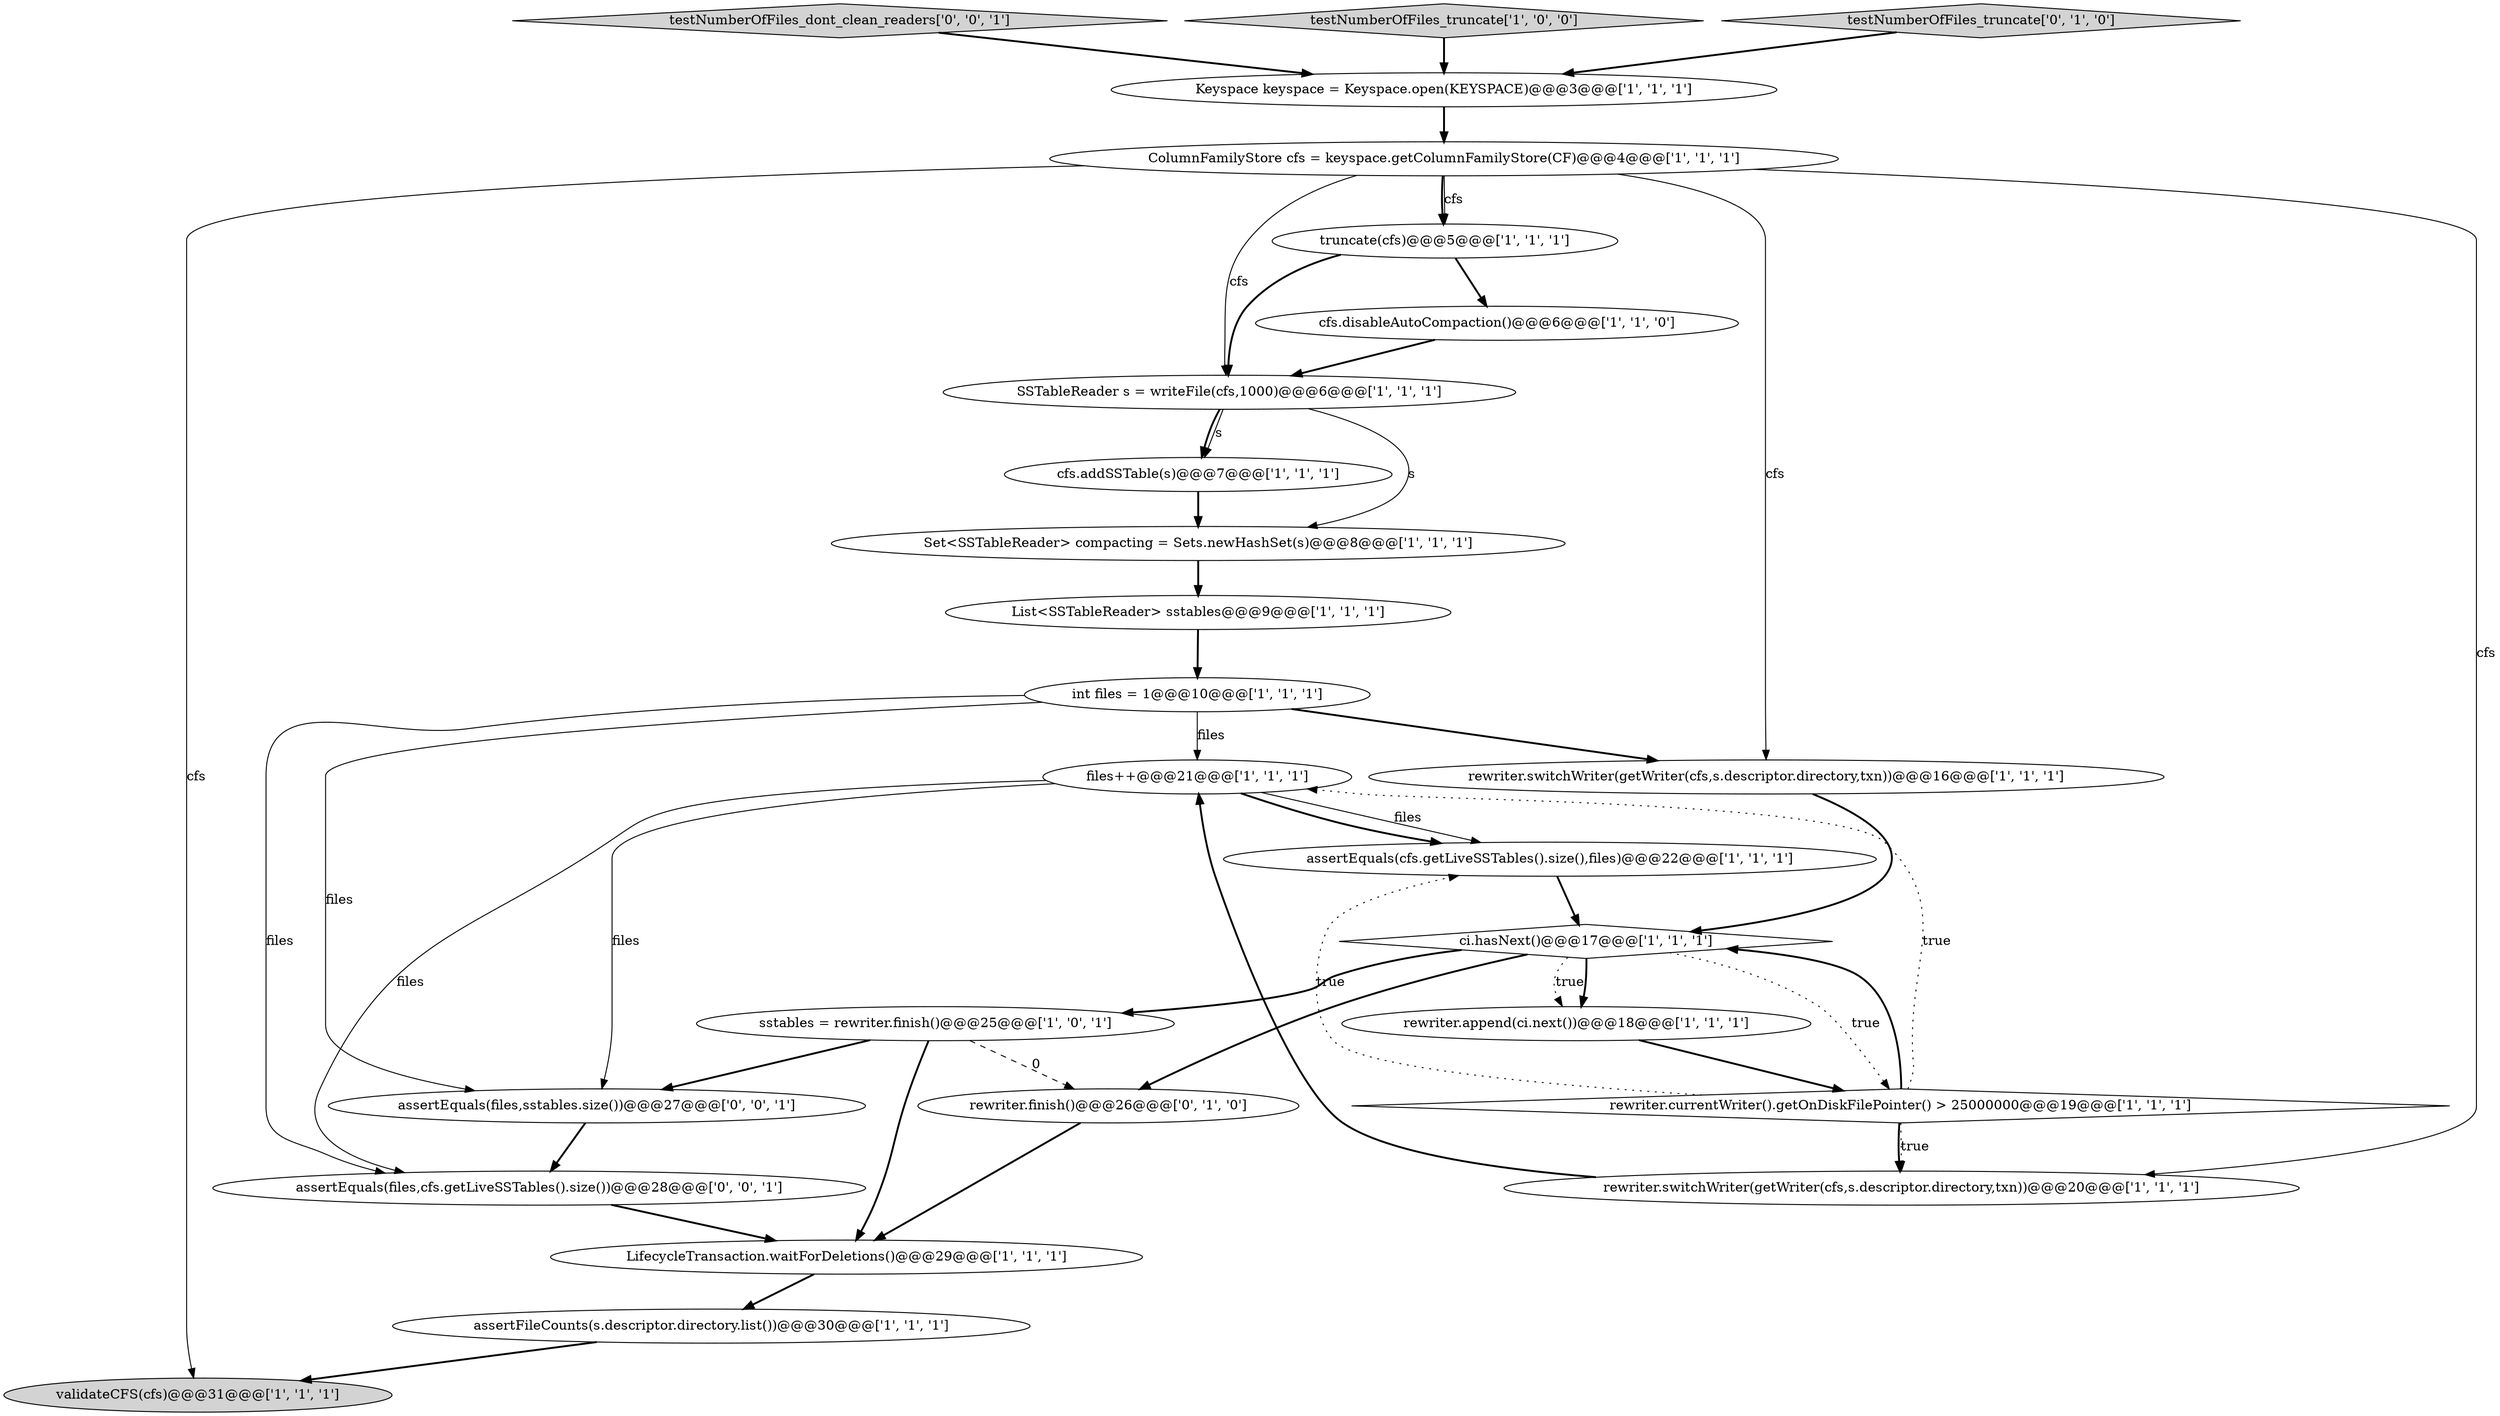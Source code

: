 digraph {
4 [style = filled, label = "Set<SSTableReader> compacting = Sets.newHashSet(s)@@@8@@@['1', '1', '1']", fillcolor = white, shape = ellipse image = "AAA0AAABBB1BBB"];
6 [style = filled, label = "Keyspace keyspace = Keyspace.open(KEYSPACE)@@@3@@@['1', '1', '1']", fillcolor = white, shape = ellipse image = "AAA0AAABBB1BBB"];
23 [style = filled, label = "assertEquals(files,sstables.size())@@@27@@@['0', '0', '1']", fillcolor = white, shape = ellipse image = "AAA0AAABBB3BBB"];
7 [style = filled, label = "List<SSTableReader> sstables@@@9@@@['1', '1', '1']", fillcolor = white, shape = ellipse image = "AAA0AAABBB1BBB"];
13 [style = filled, label = "sstables = rewriter.finish()@@@25@@@['1', '0', '1']", fillcolor = white, shape = ellipse image = "AAA0AAABBB1BBB"];
14 [style = filled, label = "cfs.addSSTable(s)@@@7@@@['1', '1', '1']", fillcolor = white, shape = ellipse image = "AAA0AAABBB1BBB"];
24 [style = filled, label = "testNumberOfFiles_dont_clean_readers['0', '0', '1']", fillcolor = lightgray, shape = diamond image = "AAA0AAABBB3BBB"];
16 [style = filled, label = "LifecycleTransaction.waitForDeletions()@@@29@@@['1', '1', '1']", fillcolor = white, shape = ellipse image = "AAA0AAABBB1BBB"];
5 [style = filled, label = "ColumnFamilyStore cfs = keyspace.getColumnFamilyStore(CF)@@@4@@@['1', '1', '1']", fillcolor = white, shape = ellipse image = "AAA0AAABBB1BBB"];
3 [style = filled, label = "testNumberOfFiles_truncate['1', '0', '0']", fillcolor = lightgray, shape = diamond image = "AAA0AAABBB1BBB"];
20 [style = filled, label = "rewriter.append(ci.next())@@@18@@@['1', '1', '1']", fillcolor = white, shape = ellipse image = "AAA0AAABBB1BBB"];
8 [style = filled, label = "files++@@@21@@@['1', '1', '1']", fillcolor = white, shape = ellipse image = "AAA0AAABBB1BBB"];
15 [style = filled, label = "truncate(cfs)@@@5@@@['1', '1', '1']", fillcolor = white, shape = ellipse image = "AAA0AAABBB1BBB"];
18 [style = filled, label = "rewriter.switchWriter(getWriter(cfs,s.descriptor.directory,txn))@@@20@@@['1', '1', '1']", fillcolor = white, shape = ellipse image = "AAA0AAABBB1BBB"];
19 [style = filled, label = "assertEquals(cfs.getLiveSSTables().size(),files)@@@22@@@['1', '1', '1']", fillcolor = white, shape = ellipse image = "AAA0AAABBB1BBB"];
21 [style = filled, label = "testNumberOfFiles_truncate['0', '1', '0']", fillcolor = lightgray, shape = diamond image = "AAA0AAABBB2BBB"];
11 [style = filled, label = "validateCFS(cfs)@@@31@@@['1', '1', '1']", fillcolor = lightgray, shape = ellipse image = "AAA0AAABBB1BBB"];
2 [style = filled, label = "ci.hasNext()@@@17@@@['1', '1', '1']", fillcolor = white, shape = diamond image = "AAA0AAABBB1BBB"];
9 [style = filled, label = "cfs.disableAutoCompaction()@@@6@@@['1', '1', '0']", fillcolor = white, shape = ellipse image = "AAA0AAABBB1BBB"];
1 [style = filled, label = "int files = 1@@@10@@@['1', '1', '1']", fillcolor = white, shape = ellipse image = "AAA0AAABBB1BBB"];
12 [style = filled, label = "rewriter.switchWriter(getWriter(cfs,s.descriptor.directory,txn))@@@16@@@['1', '1', '1']", fillcolor = white, shape = ellipse image = "AAA0AAABBB1BBB"];
22 [style = filled, label = "rewriter.finish()@@@26@@@['0', '1', '0']", fillcolor = white, shape = ellipse image = "AAA1AAABBB2BBB"];
0 [style = filled, label = "SSTableReader s = writeFile(cfs,1000)@@@6@@@['1', '1', '1']", fillcolor = white, shape = ellipse image = "AAA0AAABBB1BBB"];
10 [style = filled, label = "rewriter.currentWriter().getOnDiskFilePointer() > 25000000@@@19@@@['1', '1', '1']", fillcolor = white, shape = diamond image = "AAA0AAABBB1BBB"];
17 [style = filled, label = "assertFileCounts(s.descriptor.directory.list())@@@30@@@['1', '1', '1']", fillcolor = white, shape = ellipse image = "AAA0AAABBB1BBB"];
25 [style = filled, label = "assertEquals(files,cfs.getLiveSSTables().size())@@@28@@@['0', '0', '1']", fillcolor = white, shape = ellipse image = "AAA0AAABBB3BBB"];
0->4 [style = solid, label="s"];
8->19 [style = solid, label="files"];
23->25 [style = bold, label=""];
4->7 [style = bold, label=""];
10->2 [style = bold, label=""];
15->9 [style = bold, label=""];
8->25 [style = solid, label="files"];
20->10 [style = bold, label=""];
1->23 [style = solid, label="files"];
2->13 [style = bold, label=""];
1->12 [style = bold, label=""];
13->23 [style = bold, label=""];
12->2 [style = bold, label=""];
13->22 [style = dashed, label="0"];
1->8 [style = solid, label="files"];
22->16 [style = bold, label=""];
2->20 [style = dotted, label="true"];
9->0 [style = bold, label=""];
5->15 [style = bold, label=""];
2->10 [style = dotted, label="true"];
10->18 [style = bold, label=""];
3->6 [style = bold, label=""];
0->14 [style = solid, label="s"];
5->11 [style = solid, label="cfs"];
5->18 [style = solid, label="cfs"];
8->23 [style = solid, label="files"];
15->0 [style = bold, label=""];
25->16 [style = bold, label=""];
10->18 [style = dotted, label="true"];
1->25 [style = solid, label="files"];
13->16 [style = bold, label=""];
10->8 [style = dotted, label="true"];
2->20 [style = bold, label=""];
2->22 [style = bold, label=""];
5->15 [style = solid, label="cfs"];
6->5 [style = bold, label=""];
17->11 [style = bold, label=""];
16->17 [style = bold, label=""];
19->2 [style = bold, label=""];
7->1 [style = bold, label=""];
18->8 [style = bold, label=""];
14->4 [style = bold, label=""];
24->6 [style = bold, label=""];
10->19 [style = dotted, label="true"];
0->14 [style = bold, label=""];
21->6 [style = bold, label=""];
5->12 [style = solid, label="cfs"];
8->19 [style = bold, label=""];
5->0 [style = solid, label="cfs"];
}
